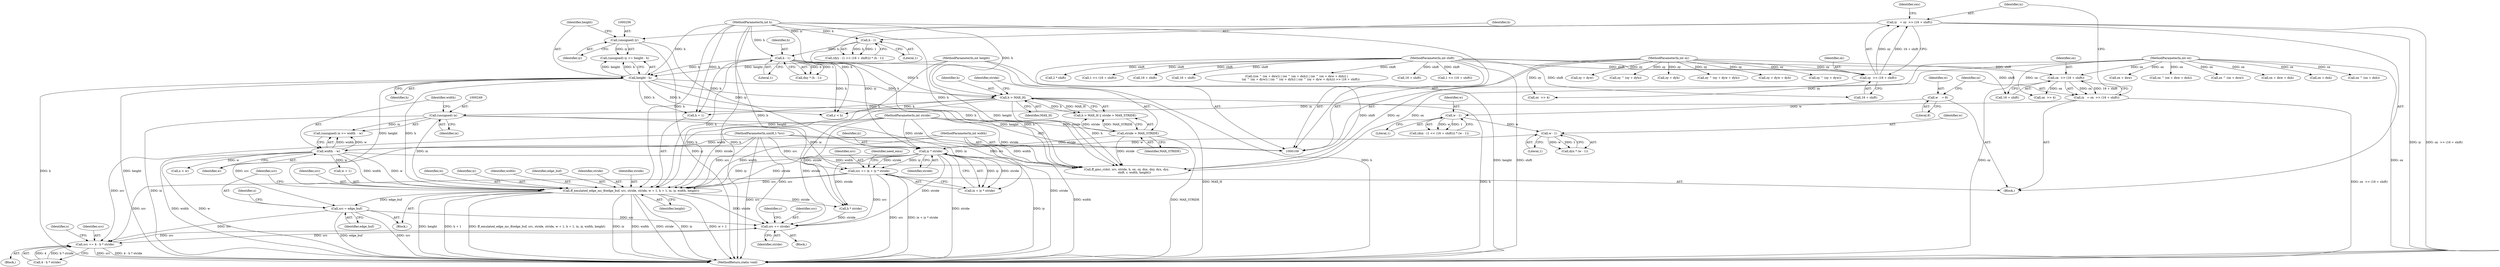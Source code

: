 digraph "1_FFmpeg_58cf31cee7a456057f337b3102a03206d833d5e8@pointer" {
"1000367" [label="(Call,src = edge_buf)"];
"1000352" [label="(Call,ff_emulated_edge_mc_8(edge_buf, src, stride, stride, w + 1, h + 1, ix, iy, width, height))"];
"1000342" [label="(Call,src += ix + iy * stride)"];
"1000248" [label="(Call,(unsigned) ix)"];
"1000130" [label="(Call,ix   = ox  >> (16 + shift))"];
"1000132" [label="(Call,ox  >> (16 + shift))"];
"1000114" [label="(MethodParameterIn,int ox)"];
"1000120" [label="(MethodParameterIn,int shift)"];
"1000346" [label="(Call,iy * stride)"];
"1000138" [label="(Call,iy   = oy  >> (16 + shift))"];
"1000140" [label="(Call,oy  >> (16 + shift))"];
"1000115" [label="(MethodParameterIn,int oy)"];
"1000255" [label="(Call,(unsigned) iy)"];
"1000322" [label="(Call,stride > MAX_STRIDE)"];
"1000112" [label="(MethodParameterIn,int stride)"];
"1000111" [label="(MethodParameterIn,uint8_t *src)"];
"1000251" [label="(Call,width  - w)"];
"1000122" [label="(MethodParameterIn,int width)"];
"1000240" [label="(Call,w - 1)"];
"1000210" [label="(Call,w - 1)"];
"1000126" [label="(Call,w    = 8)"];
"1000258" [label="(Call,height - h)"];
"1000123" [label="(MethodParameterIn,int height)"];
"1000232" [label="(Call,h - 1)"];
"1000224" [label="(Call,h - 1)"];
"1000113" [label="(MethodParameterIn,int h)"];
"1000319" [label="(Call,h > MAX_H)"];
"1000397" [label="(Call,src += stride)"];
"1000400" [label="(Call,src += 4 - h * stride)"];
"1000396" [label="(Block,)"];
"1000404" [label="(Call,h * stride)"];
"1000354" [label="(Identifier,src)"];
"1000296" [label="(Call,oy ^ (oy + dyw + dyh))"];
"1000142" [label="(Call,16 + shift)"];
"1000363" [label="(Identifier,ix)"];
"1000140" [label="(Call,oy  >> (16 + shift))"];
"1000123" [label="(MethodParameterIn,int height)"];
"1000251" [label="(Call,width  - w)"];
"1000267" [label="(Call,ox + dxw)"];
"1000258" [label="(Call,height - h)"];
"1000216" [label="(Call,(dyy - (1 << (16 + shift))) * (h - 1))"];
"1000257" [label="(Identifier,iy)"];
"1000351" [label="(Block,)"];
"1000111" [label="(MethodParameterIn,uint8_t *src)"];
"1000112" [label="(MethodParameterIn,int stride)"];
"1000378" [label="(Identifier,x)"];
"1000342" [label="(Call,src += ix + iy * stride)"];
"1000364" [label="(Identifier,iy)"];
"1000193" [label="(Call,2 * shift)"];
"1000241" [label="(Identifier,w)"];
"1000318" [label="(Call,h > MAX_H || stride > MAX_STRIDE)"];
"1000212" [label="(Literal,1)"];
"1000114" [label="(MethodParameterIn,int ox)"];
"1000277" [label="(Call,ox ^ (ox + dxw + dxh))"];
"1000210" [label="(Call,w - 1)"];
"1000350" [label="(Identifier,need_emu)"];
"1000400" [label="(Call,src += 4 - h * stride)"];
"1000226" [label="(Literal,1)"];
"1000391" [label="(Call,y < h)"];
"1000344" [label="(Call,ix + iy * stride)"];
"1000259" [label="(Identifier,height)"];
"1000141" [label="(Identifier,oy)"];
"1000320" [label="(Identifier,h)"];
"1000242" [label="(Literal,1)"];
"1000265" [label="(Call,ox ^ (ox + dxw))"];
"1000346" [label="(Call,iy * stride)"];
"1000233" [label="(Identifier,h)"];
"1000219" [label="(Call,1 << (16 + shift))"];
"1000147" [label="(Identifier,oxs)"];
"1000232" [label="(Call,h - 1)"];
"1000240" [label="(Call,w - 1)"];
"1000260" [label="(Identifier,h)"];
"1000252" [label="(Identifier,width)"];
"1000134" [label="(Call,16 + shift)"];
"1000366" [label="(Identifier,height)"];
"1000298" [label="(Call,oy + dyw + dyh)"];
"1000128" [label="(Literal,8)"];
"1000207" [label="(Call,16 + shift)"];
"1000324" [label="(Identifier,MAX_STRIDE)"];
"1000238" [label="(Call,dyx * (w - 1))"];
"1000126" [label="(Call,w    = 8)"];
"1000303" [label="(Call,16 + shift)"];
"1000263" [label="(Call,((ox ^ (ox + dxw)) | (ox ^ (ox + dxh)) | (ox ^ (ox + dxw + dxh)) |\n         (oy ^ (oy + dyw)) | (oy ^ (oy + dyh)) | (oy ^ (oy + dyw + dyh))) >> (16 + shift))"];
"1000132" [label="(Call,ox  >> (16 + shift))"];
"1000285" [label="(Call,oy ^ (oy + dyw))"];
"1000234" [label="(Literal,1)"];
"1000255" [label="(Call,(unsigned) iy)"];
"1000352" [label="(Call,ff_emulated_edge_mc_8(edge_buf, src, stride, stride, w + 1, h + 1, ix, iy, width, height))"];
"1000279" [label="(Call,ox + dxw + dxh)"];
"1000250" [label="(Identifier,ix)"];
"1000365" [label="(Identifier,width)"];
"1000154" [label="(Call,oy  >> 4)"];
"1000138" [label="(Call,iy   = oy  >> (16 + shift))"];
"1000323" [label="(Identifier,stride)"];
"1000353" [label="(Identifier,edge_buf)"];
"1000253" [label="(Identifier,w)"];
"1000395" [label="(Identifier,y)"];
"1000374" [label="(Call,x < w)"];
"1000113" [label="(MethodParameterIn,int h)"];
"1000254" [label="(Call,(unsigned) iy >= height - h)"];
"1000397" [label="(Call,src += stride)"];
"1000347" [label="(Identifier,iy)"];
"1000357" [label="(Call,w + 1)"];
"1000356" [label="(Identifier,stride)"];
"1000202" [label="(Call,(dxx - (1 << (16 + shift))) * (w - 1))"];
"1000287" [label="(Call,oy + dyw)"];
"1000211" [label="(Identifier,w)"];
"1000407" [label="(MethodReturn,static void)"];
"1000367" [label="(Call,src = edge_buf)"];
"1000122" [label="(MethodParameterIn,int width)"];
"1000326" [label="(Call,ff_gmc_c(dst, src, stride, h, ox, oy, dxx, dxy, dyx, dyy,\n                 shift, r, width, height))"];
"1000225" [label="(Identifier,h)"];
"1000248" [label="(Call,(unsigned) ix)"];
"1000360" [label="(Call,h + 1)"];
"1000127" [label="(Identifier,w)"];
"1000148" [label="(Call,ox  >> 4)"];
"1000380" [label="(Block,)"];
"1000291" [label="(Call,oy ^ (oy + dyh))"];
"1000124" [label="(Block,)"];
"1000372" [label="(Identifier,x)"];
"1000399" [label="(Identifier,stride)"];
"1000369" [label="(Identifier,edge_buf)"];
"1000321" [label="(Identifier,MAX_H)"];
"1000348" [label="(Identifier,stride)"];
"1000115" [label="(MethodParameterIn,int oy)"];
"1000273" [label="(Call,ox + dxh)"];
"1000319" [label="(Call,h > MAX_H)"];
"1000355" [label="(Identifier,stride)"];
"1000131" [label="(Identifier,ix)"];
"1000133" [label="(Identifier,ox)"];
"1000221" [label="(Call,16 + shift)"];
"1000230" [label="(Call,dxy * (h - 1))"];
"1000401" [label="(Identifier,src)"];
"1000271" [label="(Call,ox ^ (ox + dxh))"];
"1000398" [label="(Identifier,src)"];
"1000139" [label="(Identifier,iy)"];
"1000120" [label="(MethodParameterIn,int shift)"];
"1000247" [label="(Call,(unsigned) ix >= width  - w)"];
"1000224" [label="(Call,h - 1)"];
"1000322" [label="(Call,stride > MAX_STRIDE)"];
"1000130" [label="(Call,ix   = ox  >> (16 + shift))"];
"1000343" [label="(Identifier,src)"];
"1000402" [label="(Call,4 - h * stride)"];
"1000205" [label="(Call,1 << (16 + shift))"];
"1000368" [label="(Identifier,src)"];
"1000293" [label="(Call,oy + dyh)"];
"1000367" -> "1000351"  [label="AST: "];
"1000367" -> "1000369"  [label="CFG: "];
"1000368" -> "1000367"  [label="AST: "];
"1000369" -> "1000367"  [label="AST: "];
"1000372" -> "1000367"  [label="CFG: "];
"1000367" -> "1000407"  [label="DDG: edge_buf"];
"1000367" -> "1000407"  [label="DDG: src"];
"1000352" -> "1000367"  [label="DDG: edge_buf"];
"1000111" -> "1000367"  [label="DDG: src"];
"1000367" -> "1000397"  [label="DDG: src"];
"1000367" -> "1000400"  [label="DDG: src"];
"1000352" -> "1000351"  [label="AST: "];
"1000352" -> "1000366"  [label="CFG: "];
"1000353" -> "1000352"  [label="AST: "];
"1000354" -> "1000352"  [label="AST: "];
"1000355" -> "1000352"  [label="AST: "];
"1000356" -> "1000352"  [label="AST: "];
"1000357" -> "1000352"  [label="AST: "];
"1000360" -> "1000352"  [label="AST: "];
"1000363" -> "1000352"  [label="AST: "];
"1000364" -> "1000352"  [label="AST: "];
"1000365" -> "1000352"  [label="AST: "];
"1000366" -> "1000352"  [label="AST: "];
"1000368" -> "1000352"  [label="CFG: "];
"1000352" -> "1000407"  [label="DDG: width"];
"1000352" -> "1000407"  [label="DDG: stride"];
"1000352" -> "1000407"  [label="DDG: iy"];
"1000352" -> "1000407"  [label="DDG: w + 1"];
"1000352" -> "1000407"  [label="DDG: height"];
"1000352" -> "1000407"  [label="DDG: h + 1"];
"1000352" -> "1000407"  [label="DDG: ff_emulated_edge_mc_8(edge_buf, src, stride, stride, w + 1, h + 1, ix, iy, width, height)"];
"1000352" -> "1000407"  [label="DDG: ix"];
"1000342" -> "1000352"  [label="DDG: src"];
"1000111" -> "1000352"  [label="DDG: src"];
"1000346" -> "1000352"  [label="DDG: stride"];
"1000346" -> "1000352"  [label="DDG: iy"];
"1000112" -> "1000352"  [label="DDG: stride"];
"1000251" -> "1000352"  [label="DDG: w"];
"1000251" -> "1000352"  [label="DDG: width"];
"1000258" -> "1000352"  [label="DDG: h"];
"1000258" -> "1000352"  [label="DDG: height"];
"1000232" -> "1000352"  [label="DDG: h"];
"1000319" -> "1000352"  [label="DDG: h"];
"1000113" -> "1000352"  [label="DDG: h"];
"1000248" -> "1000352"  [label="DDG: ix"];
"1000122" -> "1000352"  [label="DDG: width"];
"1000123" -> "1000352"  [label="DDG: height"];
"1000352" -> "1000397"  [label="DDG: stride"];
"1000352" -> "1000404"  [label="DDG: stride"];
"1000342" -> "1000124"  [label="AST: "];
"1000342" -> "1000344"  [label="CFG: "];
"1000343" -> "1000342"  [label="AST: "];
"1000344" -> "1000342"  [label="AST: "];
"1000350" -> "1000342"  [label="CFG: "];
"1000342" -> "1000407"  [label="DDG: ix + iy * stride"];
"1000342" -> "1000407"  [label="DDG: src"];
"1000248" -> "1000342"  [label="DDG: ix"];
"1000346" -> "1000342"  [label="DDG: iy"];
"1000346" -> "1000342"  [label="DDG: stride"];
"1000111" -> "1000342"  [label="DDG: src"];
"1000342" -> "1000397"  [label="DDG: src"];
"1000342" -> "1000400"  [label="DDG: src"];
"1000248" -> "1000247"  [label="AST: "];
"1000248" -> "1000250"  [label="CFG: "];
"1000249" -> "1000248"  [label="AST: "];
"1000250" -> "1000248"  [label="AST: "];
"1000252" -> "1000248"  [label="CFG: "];
"1000248" -> "1000407"  [label="DDG: ix"];
"1000248" -> "1000247"  [label="DDG: ix"];
"1000130" -> "1000248"  [label="DDG: ix"];
"1000248" -> "1000344"  [label="DDG: ix"];
"1000130" -> "1000124"  [label="AST: "];
"1000130" -> "1000132"  [label="CFG: "];
"1000131" -> "1000130"  [label="AST: "];
"1000132" -> "1000130"  [label="AST: "];
"1000139" -> "1000130"  [label="CFG: "];
"1000130" -> "1000407"  [label="DDG: ox  >> (16 + shift)"];
"1000132" -> "1000130"  [label="DDG: ox"];
"1000132" -> "1000130"  [label="DDG: 16 + shift"];
"1000132" -> "1000134"  [label="CFG: "];
"1000133" -> "1000132"  [label="AST: "];
"1000134" -> "1000132"  [label="AST: "];
"1000114" -> "1000132"  [label="DDG: ox"];
"1000120" -> "1000132"  [label="DDG: shift"];
"1000132" -> "1000148"  [label="DDG: ox"];
"1000114" -> "1000109"  [label="AST: "];
"1000114" -> "1000407"  [label="DDG: ox"];
"1000114" -> "1000148"  [label="DDG: ox"];
"1000114" -> "1000265"  [label="DDG: ox"];
"1000114" -> "1000267"  [label="DDG: ox"];
"1000114" -> "1000271"  [label="DDG: ox"];
"1000114" -> "1000273"  [label="DDG: ox"];
"1000114" -> "1000277"  [label="DDG: ox"];
"1000114" -> "1000279"  [label="DDG: ox"];
"1000114" -> "1000326"  [label="DDG: ox"];
"1000120" -> "1000109"  [label="AST: "];
"1000120" -> "1000407"  [label="DDG: shift"];
"1000120" -> "1000134"  [label="DDG: shift"];
"1000120" -> "1000140"  [label="DDG: shift"];
"1000120" -> "1000142"  [label="DDG: shift"];
"1000120" -> "1000193"  [label="DDG: shift"];
"1000120" -> "1000205"  [label="DDG: shift"];
"1000120" -> "1000207"  [label="DDG: shift"];
"1000120" -> "1000219"  [label="DDG: shift"];
"1000120" -> "1000221"  [label="DDG: shift"];
"1000120" -> "1000263"  [label="DDG: shift"];
"1000120" -> "1000303"  [label="DDG: shift"];
"1000120" -> "1000326"  [label="DDG: shift"];
"1000346" -> "1000344"  [label="AST: "];
"1000346" -> "1000348"  [label="CFG: "];
"1000347" -> "1000346"  [label="AST: "];
"1000348" -> "1000346"  [label="AST: "];
"1000344" -> "1000346"  [label="CFG: "];
"1000346" -> "1000407"  [label="DDG: stride"];
"1000346" -> "1000407"  [label="DDG: iy"];
"1000346" -> "1000344"  [label="DDG: iy"];
"1000346" -> "1000344"  [label="DDG: stride"];
"1000138" -> "1000346"  [label="DDG: iy"];
"1000255" -> "1000346"  [label="DDG: iy"];
"1000322" -> "1000346"  [label="DDG: stride"];
"1000112" -> "1000346"  [label="DDG: stride"];
"1000346" -> "1000397"  [label="DDG: stride"];
"1000346" -> "1000404"  [label="DDG: stride"];
"1000138" -> "1000124"  [label="AST: "];
"1000138" -> "1000140"  [label="CFG: "];
"1000139" -> "1000138"  [label="AST: "];
"1000140" -> "1000138"  [label="AST: "];
"1000147" -> "1000138"  [label="CFG: "];
"1000138" -> "1000407"  [label="DDG: iy"];
"1000138" -> "1000407"  [label="DDG: oy  >> (16 + shift)"];
"1000140" -> "1000138"  [label="DDG: oy"];
"1000140" -> "1000138"  [label="DDG: 16 + shift"];
"1000138" -> "1000255"  [label="DDG: iy"];
"1000140" -> "1000142"  [label="CFG: "];
"1000141" -> "1000140"  [label="AST: "];
"1000142" -> "1000140"  [label="AST: "];
"1000115" -> "1000140"  [label="DDG: oy"];
"1000140" -> "1000154"  [label="DDG: oy"];
"1000115" -> "1000109"  [label="AST: "];
"1000115" -> "1000407"  [label="DDG: oy"];
"1000115" -> "1000154"  [label="DDG: oy"];
"1000115" -> "1000285"  [label="DDG: oy"];
"1000115" -> "1000287"  [label="DDG: oy"];
"1000115" -> "1000291"  [label="DDG: oy"];
"1000115" -> "1000293"  [label="DDG: oy"];
"1000115" -> "1000296"  [label="DDG: oy"];
"1000115" -> "1000298"  [label="DDG: oy"];
"1000115" -> "1000326"  [label="DDG: oy"];
"1000255" -> "1000254"  [label="AST: "];
"1000255" -> "1000257"  [label="CFG: "];
"1000256" -> "1000255"  [label="AST: "];
"1000257" -> "1000255"  [label="AST: "];
"1000259" -> "1000255"  [label="CFG: "];
"1000255" -> "1000407"  [label="DDG: iy"];
"1000255" -> "1000254"  [label="DDG: iy"];
"1000322" -> "1000318"  [label="AST: "];
"1000322" -> "1000324"  [label="CFG: "];
"1000323" -> "1000322"  [label="AST: "];
"1000324" -> "1000322"  [label="AST: "];
"1000318" -> "1000322"  [label="CFG: "];
"1000322" -> "1000407"  [label="DDG: MAX_STRIDE"];
"1000322" -> "1000318"  [label="DDG: stride"];
"1000322" -> "1000318"  [label="DDG: MAX_STRIDE"];
"1000112" -> "1000322"  [label="DDG: stride"];
"1000322" -> "1000326"  [label="DDG: stride"];
"1000112" -> "1000109"  [label="AST: "];
"1000112" -> "1000407"  [label="DDG: stride"];
"1000112" -> "1000326"  [label="DDG: stride"];
"1000112" -> "1000397"  [label="DDG: stride"];
"1000112" -> "1000404"  [label="DDG: stride"];
"1000111" -> "1000109"  [label="AST: "];
"1000111" -> "1000407"  [label="DDG: src"];
"1000111" -> "1000326"  [label="DDG: src"];
"1000111" -> "1000397"  [label="DDG: src"];
"1000111" -> "1000400"  [label="DDG: src"];
"1000251" -> "1000247"  [label="AST: "];
"1000251" -> "1000253"  [label="CFG: "];
"1000252" -> "1000251"  [label="AST: "];
"1000253" -> "1000251"  [label="AST: "];
"1000247" -> "1000251"  [label="CFG: "];
"1000251" -> "1000407"  [label="DDG: w"];
"1000251" -> "1000407"  [label="DDG: width"];
"1000251" -> "1000247"  [label="DDG: width"];
"1000251" -> "1000247"  [label="DDG: w"];
"1000122" -> "1000251"  [label="DDG: width"];
"1000240" -> "1000251"  [label="DDG: w"];
"1000251" -> "1000326"  [label="DDG: width"];
"1000251" -> "1000357"  [label="DDG: w"];
"1000251" -> "1000374"  [label="DDG: w"];
"1000122" -> "1000109"  [label="AST: "];
"1000122" -> "1000407"  [label="DDG: width"];
"1000122" -> "1000326"  [label="DDG: width"];
"1000240" -> "1000238"  [label="AST: "];
"1000240" -> "1000242"  [label="CFG: "];
"1000241" -> "1000240"  [label="AST: "];
"1000242" -> "1000240"  [label="AST: "];
"1000238" -> "1000240"  [label="CFG: "];
"1000240" -> "1000238"  [label="DDG: w"];
"1000240" -> "1000238"  [label="DDG: 1"];
"1000210" -> "1000240"  [label="DDG: w"];
"1000210" -> "1000202"  [label="AST: "];
"1000210" -> "1000212"  [label="CFG: "];
"1000211" -> "1000210"  [label="AST: "];
"1000212" -> "1000210"  [label="AST: "];
"1000202" -> "1000210"  [label="CFG: "];
"1000210" -> "1000202"  [label="DDG: w"];
"1000210" -> "1000202"  [label="DDG: 1"];
"1000126" -> "1000210"  [label="DDG: w"];
"1000126" -> "1000124"  [label="AST: "];
"1000126" -> "1000128"  [label="CFG: "];
"1000127" -> "1000126"  [label="AST: "];
"1000128" -> "1000126"  [label="AST: "];
"1000131" -> "1000126"  [label="CFG: "];
"1000258" -> "1000254"  [label="AST: "];
"1000258" -> "1000260"  [label="CFG: "];
"1000259" -> "1000258"  [label="AST: "];
"1000260" -> "1000258"  [label="AST: "];
"1000254" -> "1000258"  [label="CFG: "];
"1000258" -> "1000407"  [label="DDG: height"];
"1000258" -> "1000407"  [label="DDG: h"];
"1000258" -> "1000254"  [label="DDG: height"];
"1000258" -> "1000254"  [label="DDG: h"];
"1000123" -> "1000258"  [label="DDG: height"];
"1000232" -> "1000258"  [label="DDG: h"];
"1000113" -> "1000258"  [label="DDG: h"];
"1000258" -> "1000319"  [label="DDG: h"];
"1000258" -> "1000326"  [label="DDG: h"];
"1000258" -> "1000326"  [label="DDG: height"];
"1000258" -> "1000360"  [label="DDG: h"];
"1000258" -> "1000391"  [label="DDG: h"];
"1000123" -> "1000109"  [label="AST: "];
"1000123" -> "1000407"  [label="DDG: height"];
"1000123" -> "1000326"  [label="DDG: height"];
"1000232" -> "1000230"  [label="AST: "];
"1000232" -> "1000234"  [label="CFG: "];
"1000233" -> "1000232"  [label="AST: "];
"1000234" -> "1000232"  [label="AST: "];
"1000230" -> "1000232"  [label="CFG: "];
"1000232" -> "1000407"  [label="DDG: h"];
"1000232" -> "1000230"  [label="DDG: h"];
"1000232" -> "1000230"  [label="DDG: 1"];
"1000224" -> "1000232"  [label="DDG: h"];
"1000113" -> "1000232"  [label="DDG: h"];
"1000232" -> "1000319"  [label="DDG: h"];
"1000232" -> "1000326"  [label="DDG: h"];
"1000232" -> "1000360"  [label="DDG: h"];
"1000232" -> "1000391"  [label="DDG: h"];
"1000224" -> "1000216"  [label="AST: "];
"1000224" -> "1000226"  [label="CFG: "];
"1000225" -> "1000224"  [label="AST: "];
"1000226" -> "1000224"  [label="AST: "];
"1000216" -> "1000224"  [label="CFG: "];
"1000224" -> "1000216"  [label="DDG: h"];
"1000224" -> "1000216"  [label="DDG: 1"];
"1000113" -> "1000224"  [label="DDG: h"];
"1000113" -> "1000109"  [label="AST: "];
"1000113" -> "1000407"  [label="DDG: h"];
"1000113" -> "1000319"  [label="DDG: h"];
"1000113" -> "1000326"  [label="DDG: h"];
"1000113" -> "1000360"  [label="DDG: h"];
"1000113" -> "1000391"  [label="DDG: h"];
"1000113" -> "1000404"  [label="DDG: h"];
"1000319" -> "1000318"  [label="AST: "];
"1000319" -> "1000321"  [label="CFG: "];
"1000320" -> "1000319"  [label="AST: "];
"1000321" -> "1000319"  [label="AST: "];
"1000323" -> "1000319"  [label="CFG: "];
"1000318" -> "1000319"  [label="CFG: "];
"1000319" -> "1000407"  [label="DDG: MAX_H"];
"1000319" -> "1000407"  [label="DDG: h"];
"1000319" -> "1000318"  [label="DDG: h"];
"1000319" -> "1000318"  [label="DDG: MAX_H"];
"1000319" -> "1000326"  [label="DDG: h"];
"1000319" -> "1000360"  [label="DDG: h"];
"1000319" -> "1000391"  [label="DDG: h"];
"1000397" -> "1000396"  [label="AST: "];
"1000397" -> "1000399"  [label="CFG: "];
"1000398" -> "1000397"  [label="AST: "];
"1000399" -> "1000397"  [label="AST: "];
"1000395" -> "1000397"  [label="CFG: "];
"1000404" -> "1000397"  [label="DDG: stride"];
"1000400" -> "1000397"  [label="DDG: src"];
"1000397" -> "1000400"  [label="DDG: src"];
"1000400" -> "1000380"  [label="AST: "];
"1000400" -> "1000402"  [label="CFG: "];
"1000401" -> "1000400"  [label="AST: "];
"1000402" -> "1000400"  [label="AST: "];
"1000378" -> "1000400"  [label="CFG: "];
"1000400" -> "1000407"  [label="DDG: src"];
"1000400" -> "1000407"  [label="DDG: 4 - h * stride"];
"1000402" -> "1000400"  [label="DDG: 4"];
"1000402" -> "1000400"  [label="DDG: h * stride"];
}
